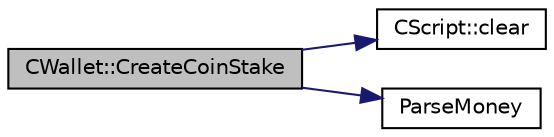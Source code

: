 digraph "CWallet::CreateCoinStake"
{
  edge [fontname="Helvetica",fontsize="10",labelfontname="Helvetica",labelfontsize="10"];
  node [fontname="Helvetica",fontsize="10",shape=record];
  rankdir="LR";
  Node170 [label="CWallet::CreateCoinStake",height=0.2,width=0.4,color="black", fillcolor="grey75", style="filled", fontcolor="black"];
  Node170 -> Node171 [color="midnightblue",fontsize="10",style="solid",fontname="Helvetica"];
  Node171 [label="CScript::clear",height=0.2,width=0.4,color="black", fillcolor="white", style="filled",URL="$class_c_script.html#a7b2baf842621f07c4939408acf63377c"];
  Node170 -> Node172 [color="midnightblue",fontsize="10",style="solid",fontname="Helvetica"];
  Node172 [label="ParseMoney",height=0.2,width=0.4,color="black", fillcolor="white", style="filled",URL="$utilmoneystr_8cpp.html#a9ebffff9292ea77a3801d29ae2f23572"];
}
